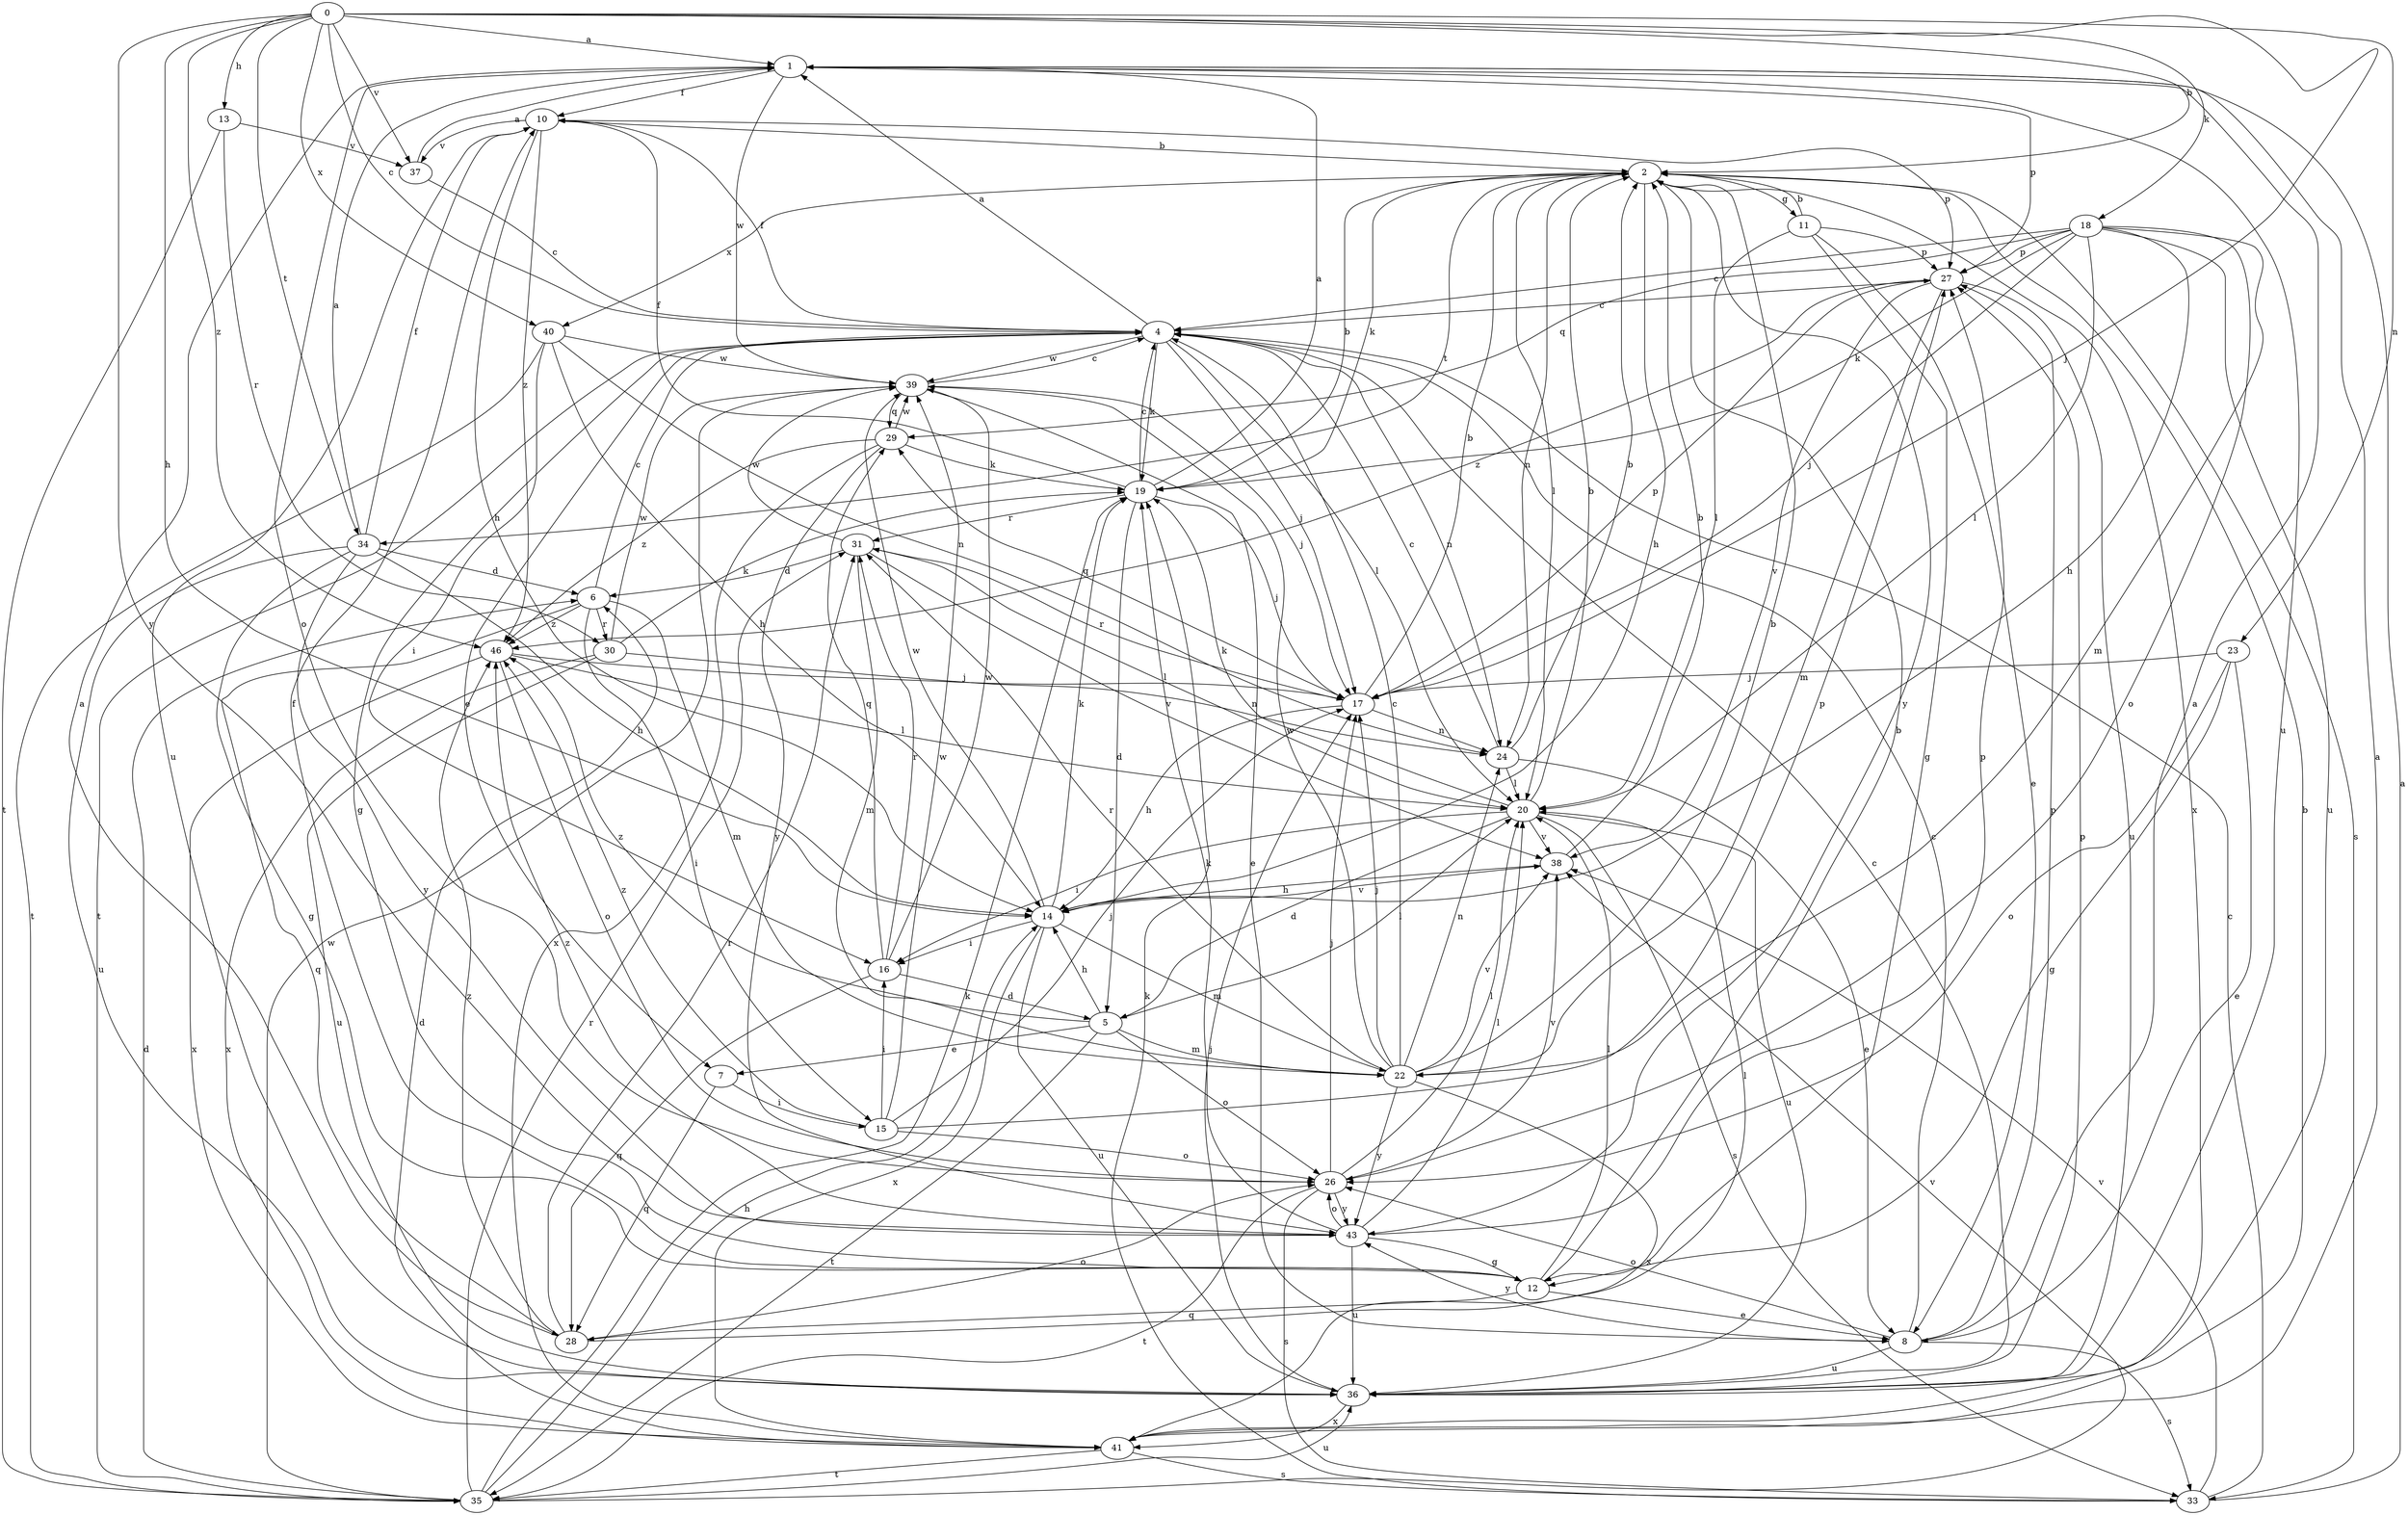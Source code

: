 strict digraph  {
0;
1;
2;
4;
5;
6;
7;
8;
10;
11;
12;
13;
14;
15;
16;
17;
18;
19;
20;
22;
23;
24;
26;
27;
28;
29;
30;
31;
33;
34;
35;
36;
37;
38;
39;
40;
41;
43;
46;
0 -> 1  [label=a];
0 -> 2  [label=b];
0 -> 4  [label=c];
0 -> 13  [label=h];
0 -> 14  [label=h];
0 -> 17  [label=j];
0 -> 18  [label=k];
0 -> 23  [label=n];
0 -> 34  [label=t];
0 -> 37  [label=v];
0 -> 40  [label=x];
0 -> 43  [label=y];
0 -> 46  [label=z];
1 -> 10  [label=f];
1 -> 26  [label=o];
1 -> 27  [label=p];
1 -> 36  [label=u];
1 -> 39  [label=w];
2 -> 11  [label=g];
2 -> 14  [label=h];
2 -> 19  [label=k];
2 -> 20  [label=l];
2 -> 24  [label=n];
2 -> 33  [label=s];
2 -> 34  [label=t];
2 -> 40  [label=x];
2 -> 41  [label=x];
2 -> 43  [label=y];
4 -> 1  [label=a];
4 -> 7  [label=e];
4 -> 10  [label=f];
4 -> 12  [label=g];
4 -> 17  [label=j];
4 -> 19  [label=k];
4 -> 20  [label=l];
4 -> 24  [label=n];
4 -> 35  [label=t];
4 -> 39  [label=w];
5 -> 7  [label=e];
5 -> 14  [label=h];
5 -> 20  [label=l];
5 -> 22  [label=m];
5 -> 26  [label=o];
5 -> 35  [label=t];
5 -> 46  [label=z];
6 -> 4  [label=c];
6 -> 15  [label=i];
6 -> 22  [label=m];
6 -> 28  [label=q];
6 -> 30  [label=r];
6 -> 46  [label=z];
7 -> 15  [label=i];
7 -> 28  [label=q];
8 -> 1  [label=a];
8 -> 4  [label=c];
8 -> 26  [label=o];
8 -> 27  [label=p];
8 -> 33  [label=s];
8 -> 36  [label=u];
8 -> 43  [label=y];
10 -> 2  [label=b];
10 -> 14  [label=h];
10 -> 27  [label=p];
10 -> 36  [label=u];
10 -> 37  [label=v];
10 -> 46  [label=z];
11 -> 2  [label=b];
11 -> 8  [label=e];
11 -> 12  [label=g];
11 -> 20  [label=l];
11 -> 27  [label=p];
12 -> 2  [label=b];
12 -> 8  [label=e];
12 -> 10  [label=f];
12 -> 20  [label=l];
12 -> 28  [label=q];
13 -> 30  [label=r];
13 -> 35  [label=t];
13 -> 37  [label=v];
14 -> 16  [label=i];
14 -> 19  [label=k];
14 -> 22  [label=m];
14 -> 36  [label=u];
14 -> 38  [label=v];
14 -> 39  [label=w];
14 -> 41  [label=x];
15 -> 16  [label=i];
15 -> 17  [label=j];
15 -> 26  [label=o];
15 -> 27  [label=p];
15 -> 39  [label=w];
15 -> 46  [label=z];
16 -> 5  [label=d];
16 -> 28  [label=q];
16 -> 29  [label=q];
16 -> 31  [label=r];
16 -> 39  [label=w];
17 -> 2  [label=b];
17 -> 14  [label=h];
17 -> 24  [label=n];
17 -> 27  [label=p];
17 -> 29  [label=q];
17 -> 31  [label=r];
18 -> 4  [label=c];
18 -> 14  [label=h];
18 -> 17  [label=j];
18 -> 19  [label=k];
18 -> 20  [label=l];
18 -> 22  [label=m];
18 -> 26  [label=o];
18 -> 27  [label=p];
18 -> 29  [label=q];
18 -> 36  [label=u];
19 -> 1  [label=a];
19 -> 2  [label=b];
19 -> 4  [label=c];
19 -> 5  [label=d];
19 -> 10  [label=f];
19 -> 17  [label=j];
19 -> 31  [label=r];
20 -> 2  [label=b];
20 -> 5  [label=d];
20 -> 16  [label=i];
20 -> 19  [label=k];
20 -> 33  [label=s];
20 -> 36  [label=u];
20 -> 38  [label=v];
22 -> 2  [label=b];
22 -> 4  [label=c];
22 -> 17  [label=j];
22 -> 24  [label=n];
22 -> 31  [label=r];
22 -> 38  [label=v];
22 -> 39  [label=w];
22 -> 41  [label=x];
22 -> 43  [label=y];
23 -> 8  [label=e];
23 -> 12  [label=g];
23 -> 17  [label=j];
23 -> 26  [label=o];
24 -> 2  [label=b];
24 -> 4  [label=c];
24 -> 8  [label=e];
24 -> 20  [label=l];
26 -> 17  [label=j];
26 -> 20  [label=l];
26 -> 33  [label=s];
26 -> 35  [label=t];
26 -> 38  [label=v];
26 -> 43  [label=y];
27 -> 4  [label=c];
27 -> 22  [label=m];
27 -> 36  [label=u];
27 -> 38  [label=v];
27 -> 46  [label=z];
28 -> 1  [label=a];
28 -> 20  [label=l];
28 -> 26  [label=o];
28 -> 31  [label=r];
28 -> 46  [label=z];
29 -> 19  [label=k];
29 -> 39  [label=w];
29 -> 41  [label=x];
29 -> 43  [label=y];
29 -> 46  [label=z];
30 -> 19  [label=k];
30 -> 24  [label=n];
30 -> 36  [label=u];
30 -> 39  [label=w];
30 -> 41  [label=x];
31 -> 6  [label=d];
31 -> 20  [label=l];
31 -> 22  [label=m];
31 -> 38  [label=v];
31 -> 39  [label=w];
33 -> 1  [label=a];
33 -> 4  [label=c];
33 -> 19  [label=k];
33 -> 38  [label=v];
34 -> 1  [label=a];
34 -> 6  [label=d];
34 -> 10  [label=f];
34 -> 12  [label=g];
34 -> 14  [label=h];
34 -> 36  [label=u];
34 -> 43  [label=y];
35 -> 6  [label=d];
35 -> 14  [label=h];
35 -> 19  [label=k];
35 -> 31  [label=r];
35 -> 36  [label=u];
35 -> 38  [label=v];
35 -> 39  [label=w];
36 -> 4  [label=c];
36 -> 17  [label=j];
36 -> 27  [label=p];
36 -> 41  [label=x];
37 -> 1  [label=a];
37 -> 4  [label=c];
38 -> 2  [label=b];
38 -> 14  [label=h];
39 -> 4  [label=c];
39 -> 8  [label=e];
39 -> 17  [label=j];
39 -> 29  [label=q];
40 -> 14  [label=h];
40 -> 16  [label=i];
40 -> 24  [label=n];
40 -> 35  [label=t];
40 -> 39  [label=w];
41 -> 1  [label=a];
41 -> 2  [label=b];
41 -> 6  [label=d];
41 -> 33  [label=s];
41 -> 35  [label=t];
43 -> 12  [label=g];
43 -> 19  [label=k];
43 -> 20  [label=l];
43 -> 26  [label=o];
43 -> 27  [label=p];
43 -> 36  [label=u];
43 -> 46  [label=z];
46 -> 17  [label=j];
46 -> 20  [label=l];
46 -> 26  [label=o];
46 -> 41  [label=x];
}
